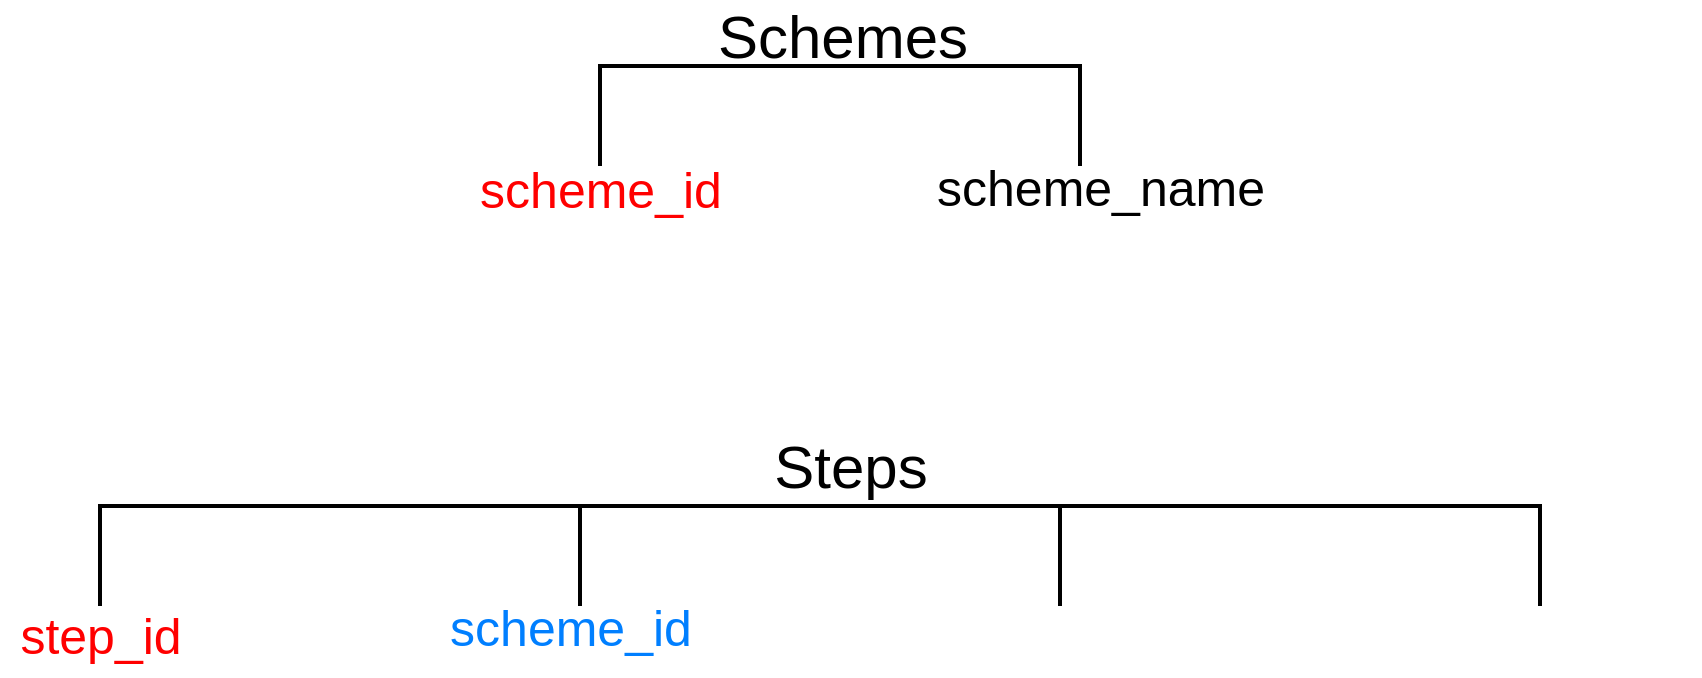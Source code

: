 <mxfile version="15.5.4" type="embed"><diagram id="0HyQnO2GlLQbC9k6rCp8" name="Page-1"><mxGraphModel dx="1075" dy="1794" grid="1" gridSize="10" guides="1" tooltips="1" connect="1" arrows="1" fold="1" page="1" pageScale="1" pageWidth="850" pageHeight="1100" math="0" shadow="0"><root><mxCell id="0"/><mxCell id="1" parent="0"/><mxCell id="2" value="&lt;font style=&quot;font-size: 30px&quot;&gt;Schemes&lt;/font&gt;" style="text;html=1;resizable=0;autosize=1;align=center;verticalAlign=middle;points=[];fillColor=none;strokeColor=none;rounded=0;" vertex="1" parent="1"><mxGeometry x="351" y="100" width="140" height="30" as="geometry"/></mxCell><mxCell id="3" value="" style="strokeWidth=2;html=1;shape=mxgraph.flowchart.annotation_1;align=left;pointerEvents=1;fontSize=30;direction=south;" vertex="1" parent="1"><mxGeometry x="300" y="130" width="240" height="50" as="geometry"/></mxCell><mxCell id="4" value="&lt;font style=&quot;font-size: 25px&quot; color=&quot;#ff0000&quot;&gt;scheme_id&lt;/font&gt;" style="text;html=1;resizable=0;autosize=1;align=center;verticalAlign=middle;points=[];rounded=0;fontSize=30;" vertex="1" parent="1"><mxGeometry x="230" y="170" width="140" height="40" as="geometry"/></mxCell><mxCell id="5" value="scheme_name" style="text;html=1;resizable=0;autosize=1;align=center;verticalAlign=middle;points=[];fillColor=none;strokeColor=none;rounded=0;fontSize=25;" vertex="1" parent="1"><mxGeometry x="460" y="170" width="180" height="40" as="geometry"/></mxCell><mxCell id="6" value="&lt;font style=&quot;font-size: 30px&quot;&gt;Steps&lt;/font&gt;" style="text;html=1;resizable=0;autosize=1;align=center;verticalAlign=middle;points=[];fillColor=none;strokeColor=none;rounded=0;fontSize=25;" vertex="1" parent="1"><mxGeometry x="380" y="310" width="90" height="40" as="geometry"/></mxCell><mxCell id="9" value="" style="strokeWidth=2;html=1;shape=mxgraph.flowchart.annotation_1;align=left;pointerEvents=1;fontSize=23;fontColor=#FF0000;direction=south;" vertex="1" parent="1"><mxGeometry x="50" y="350" width="240" height="50" as="geometry"/></mxCell><mxCell id="10" value="&lt;font style=&quot;font-size: 25px&quot;&gt;step_id&lt;/font&gt;" style="text;html=1;resizable=0;autosize=1;align=center;verticalAlign=middle;points=[];fillColor=none;strokeColor=none;rounded=0;fontSize=23;fontColor=#FF0000;" vertex="1" parent="1"><mxGeometry y="400" width="100" height="30" as="geometry"/></mxCell><mxCell id="11" value="&lt;font color=&quot;#007fff&quot;&gt;scheme_id&lt;/font&gt;" style="text;html=1;resizable=0;autosize=1;align=center;verticalAlign=middle;points=[];fillColor=none;strokeColor=none;rounded=0;fontSize=25;fontColor=#FF0000;" vertex="1" parent="1"><mxGeometry x="215" y="390" width="140" height="40" as="geometry"/></mxCell><mxCell id="13" value="" style="strokeWidth=2;html=1;shape=mxgraph.flowchart.annotation_1;align=left;pointerEvents=1;fontSize=23;fontColor=#FF0000;direction=south;" vertex="1" parent="1"><mxGeometry x="290" y="350" width="240" height="50" as="geometry"/></mxCell><mxCell id="14" value="" style="strokeWidth=2;html=1;shape=mxgraph.flowchart.annotation_1;align=left;pointerEvents=1;fontSize=23;fontColor=#FF0000;direction=south;" vertex="1" parent="1"><mxGeometry x="530" y="350" width="240" height="50" as="geometry"/></mxCell><mxCell id="15" value="&lt;font color=&quot;#ffffff&quot;&gt;step_number&lt;/font&gt;" style="text;html=1;resizable=0;autosize=1;align=center;verticalAlign=middle;points=[];fillColor=none;strokeColor=none;rounded=0;fontSize=25;fontColor=#007FFF;" vertex="1" parent="1"><mxGeometry x="450" y="390" width="160" height="40" as="geometry"/></mxCell><mxCell id="16" value="instructions" style="text;html=1;resizable=0;autosize=1;align=center;verticalAlign=middle;points=[];fillColor=none;strokeColor=none;rounded=0;fontSize=25;fontColor=#FFFFFF;" vertex="1" parent="1"><mxGeometry x="710" y="395" width="140" height="40" as="geometry"/></mxCell></root></mxGraphModel></diagram></mxfile>